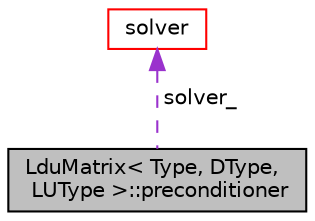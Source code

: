 digraph "LduMatrix&lt; Type, DType, LUType &gt;::preconditioner"
{
  bgcolor="transparent";
  edge [fontname="Helvetica",fontsize="10",labelfontname="Helvetica",labelfontsize="10"];
  node [fontname="Helvetica",fontsize="10",shape=record];
  Node1 [label="LduMatrix\< Type, DType,\l LUType \>::preconditioner",height=0.2,width=0.4,color="black", fillcolor="grey75", style="filled", fontcolor="black"];
  Node2 -> Node1 [dir="back",color="darkorchid3",fontsize="10",style="dashed",label=" solver_" ,fontname="Helvetica"];
  Node2 [label="solver",height=0.2,width=0.4,color="red",URL="$a02461.html",tooltip="Abstract base-class for LduMatrix solvers. "];
}
